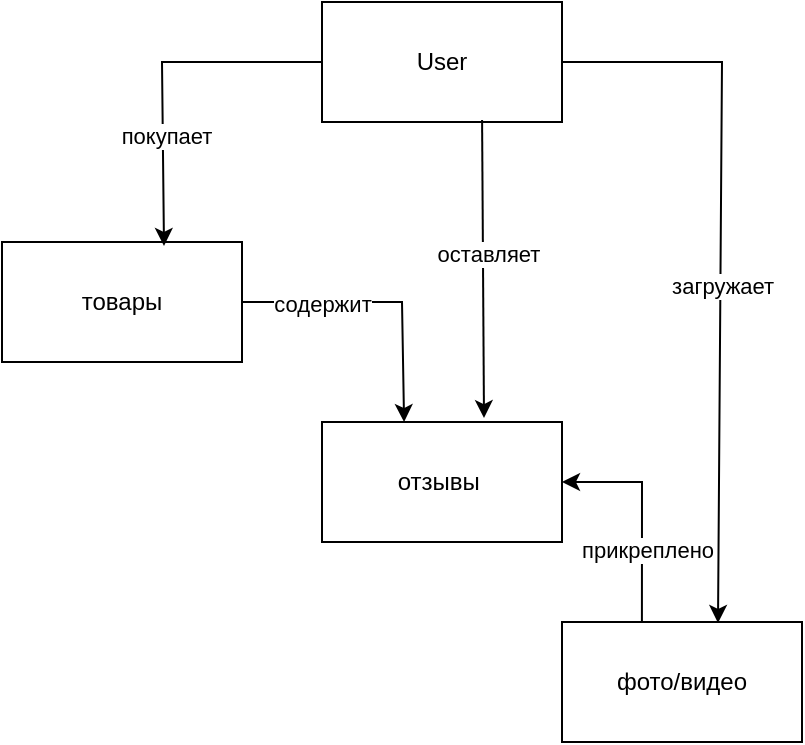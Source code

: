 <mxfile version="24.8.6">
  <diagram name="Страница — 1" id="sMJQpt1VsLxh2g8TvIP1">
    <mxGraphModel dx="1264" dy="1035" grid="1" gridSize="10" guides="1" tooltips="1" connect="1" arrows="1" fold="1" page="1" pageScale="1" pageWidth="827" pageHeight="1169" math="0" shadow="0">
      <root>
        <mxCell id="0" />
        <mxCell id="1" parent="0" />
        <mxCell id="33DIfM6_SlNKQfnTAJVe-1" value="User" style="rounded=0;whiteSpace=wrap;html=1;" parent="1" vertex="1">
          <mxGeometry x="320" y="220" width="120" height="60" as="geometry" />
        </mxCell>
        <mxCell id="33DIfM6_SlNKQfnTAJVe-2" value="товары" style="rounded=0;whiteSpace=wrap;html=1;" parent="1" vertex="1">
          <mxGeometry x="160" y="340" width="120" height="60" as="geometry" />
        </mxCell>
        <mxCell id="33DIfM6_SlNKQfnTAJVe-3" value="отзывы&amp;nbsp;" style="rounded=0;whiteSpace=wrap;html=1;" parent="1" vertex="1">
          <mxGeometry x="320" y="430" width="120" height="60" as="geometry" />
        </mxCell>
        <mxCell id="33DIfM6_SlNKQfnTAJVe-4" value="фото/видео" style="rounded=0;whiteSpace=wrap;html=1;" parent="1" vertex="1">
          <mxGeometry x="440" y="530" width="120" height="60" as="geometry" />
        </mxCell>
        <mxCell id="33DIfM6_SlNKQfnTAJVe-6" value="" style="endArrow=classic;html=1;rounded=0;exitX=0;exitY=0.5;exitDx=0;exitDy=0;entryX=0.675;entryY=0.033;entryDx=0;entryDy=0;entryPerimeter=0;" parent="1" source="33DIfM6_SlNKQfnTAJVe-1" target="33DIfM6_SlNKQfnTAJVe-2" edge="1">
          <mxGeometry width="50" height="50" relative="1" as="geometry">
            <mxPoint x="380" y="440" as="sourcePoint" />
            <mxPoint x="430" y="390" as="targetPoint" />
            <Array as="points">
              <mxPoint x="240" y="250" />
            </Array>
          </mxGeometry>
        </mxCell>
        <mxCell id="33DIfM6_SlNKQfnTAJVe-7" value="покупает" style="edgeLabel;html=1;align=center;verticalAlign=middle;resizable=0;points=[];" parent="33DIfM6_SlNKQfnTAJVe-6" vertex="1" connectable="0">
          <mxGeometry x="0.361" y="1" relative="1" as="geometry">
            <mxPoint as="offset" />
          </mxGeometry>
        </mxCell>
        <mxCell id="33DIfM6_SlNKQfnTAJVe-8" value="" style="endArrow=classic;html=1;rounded=0;exitX=0.667;exitY=0.983;exitDx=0;exitDy=0;exitPerimeter=0;entryX=0.675;entryY=-0.033;entryDx=0;entryDy=0;entryPerimeter=0;" parent="1" source="33DIfM6_SlNKQfnTAJVe-1" target="33DIfM6_SlNKQfnTAJVe-3" edge="1">
          <mxGeometry width="50" height="50" relative="1" as="geometry">
            <mxPoint x="380" y="440" as="sourcePoint" />
            <mxPoint x="430" y="390" as="targetPoint" />
          </mxGeometry>
        </mxCell>
        <mxCell id="33DIfM6_SlNKQfnTAJVe-9" value="оставляет" style="edgeLabel;html=1;align=center;verticalAlign=middle;resizable=0;points=[];" parent="33DIfM6_SlNKQfnTAJVe-8" vertex="1" connectable="0">
          <mxGeometry x="-0.101" y="2" relative="1" as="geometry">
            <mxPoint as="offset" />
          </mxGeometry>
        </mxCell>
        <mxCell id="33DIfM6_SlNKQfnTAJVe-12" value="" style="endArrow=classic;html=1;rounded=0;exitX=0.333;exitY=-0.008;exitDx=0;exitDy=0;exitPerimeter=0;entryX=1;entryY=0.5;entryDx=0;entryDy=0;" parent="1" source="33DIfM6_SlNKQfnTAJVe-4" target="33DIfM6_SlNKQfnTAJVe-3" edge="1">
          <mxGeometry width="50" height="50" relative="1" as="geometry">
            <mxPoint x="380" y="440" as="sourcePoint" />
            <mxPoint x="440" y="470" as="targetPoint" />
            <Array as="points">
              <mxPoint x="480" y="460" />
            </Array>
          </mxGeometry>
        </mxCell>
        <mxCell id="AJT55yhUh_2CZiZOp44g-1" value="&amp;nbsp;прикреплено" style="edgeLabel;html=1;align=center;verticalAlign=middle;resizable=0;points=[];" vertex="1" connectable="0" parent="33DIfM6_SlNKQfnTAJVe-12">
          <mxGeometry x="-0.351" y="-1" relative="1" as="geometry">
            <mxPoint as="offset" />
          </mxGeometry>
        </mxCell>
        <mxCell id="33DIfM6_SlNKQfnTAJVe-14" value="" style="endArrow=classic;html=1;rounded=0;exitX=1;exitY=0.5;exitDx=0;exitDy=0;entryX=0.342;entryY=0;entryDx=0;entryDy=0;entryPerimeter=0;" parent="1" source="33DIfM6_SlNKQfnTAJVe-2" target="33DIfM6_SlNKQfnTAJVe-3" edge="1">
          <mxGeometry width="50" height="50" relative="1" as="geometry">
            <mxPoint x="290" y="370" as="sourcePoint" />
            <mxPoint x="430" y="390" as="targetPoint" />
            <Array as="points">
              <mxPoint x="360" y="370" />
            </Array>
          </mxGeometry>
        </mxCell>
        <mxCell id="33DIfM6_SlNKQfnTAJVe-15" value="содержит" style="edgeLabel;html=1;align=center;verticalAlign=middle;resizable=0;points=[];" parent="33DIfM6_SlNKQfnTAJVe-14" vertex="1" connectable="0">
          <mxGeometry x="-0.429" y="-1" relative="1" as="geometry">
            <mxPoint as="offset" />
          </mxGeometry>
        </mxCell>
        <mxCell id="33DIfM6_SlNKQfnTAJVe-16" value="" style="endArrow=classic;html=1;rounded=0;exitX=1;exitY=0.5;exitDx=0;exitDy=0;entryX=0.65;entryY=0.008;entryDx=0;entryDy=0;entryPerimeter=0;" parent="1" source="33DIfM6_SlNKQfnTAJVe-1" target="33DIfM6_SlNKQfnTAJVe-4" edge="1">
          <mxGeometry width="50" height="50" relative="1" as="geometry">
            <mxPoint x="390" y="520" as="sourcePoint" />
            <mxPoint x="440" y="470" as="targetPoint" />
            <Array as="points">
              <mxPoint x="520" y="250" />
            </Array>
          </mxGeometry>
        </mxCell>
        <mxCell id="33DIfM6_SlNKQfnTAJVe-17" value="&amp;nbsp; загружает" style="edgeLabel;html=1;align=center;verticalAlign=middle;resizable=0;points=[];" parent="33DIfM6_SlNKQfnTAJVe-16" vertex="1" connectable="0">
          <mxGeometry x="0.063" y="-2" relative="1" as="geometry">
            <mxPoint as="offset" />
          </mxGeometry>
        </mxCell>
      </root>
    </mxGraphModel>
  </diagram>
</mxfile>
